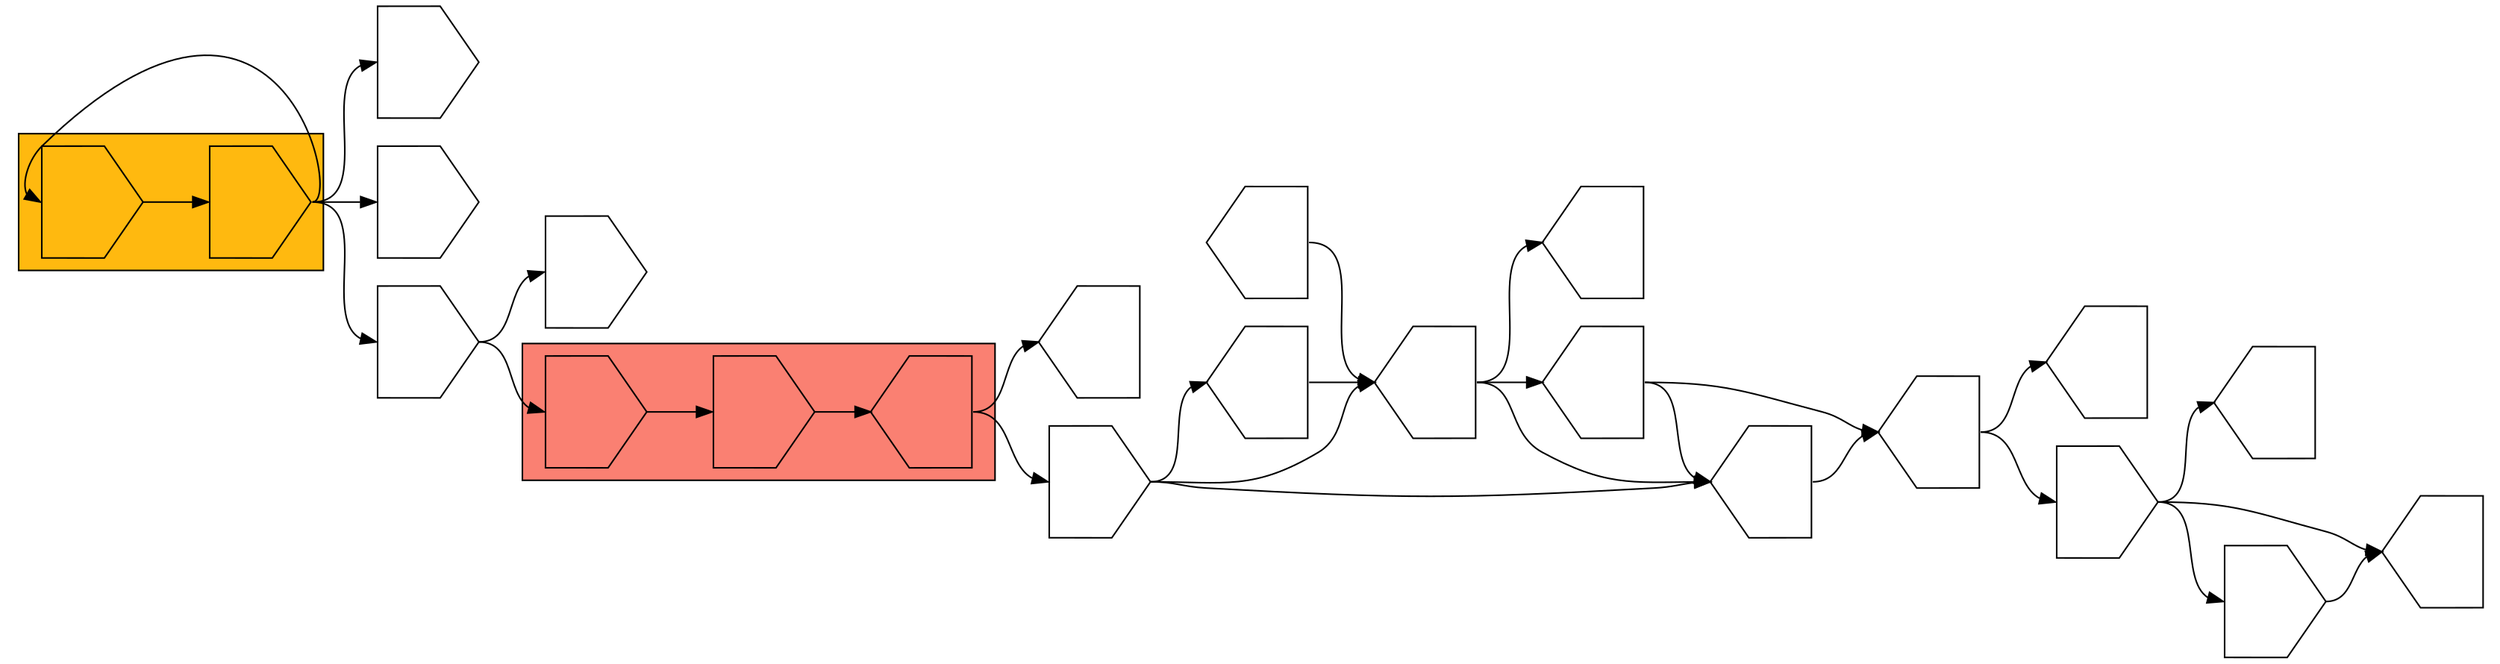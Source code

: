 digraph asm {
	rotate=90;
	edge [headport=n,tailport=s];
subgraph cluster_Y310_19074 {
	310 [label="",height=1,width=1,shape=invhouse];
	19074 [label="",height=1,width=1,shape=invhouse];
	style=filled;
	fillcolor=darkgoldenrod1;
}
subgraph cluster_C7828_10244_20658 {
	7828 [label="",height=1,width=1,shape=invhouse];
	10244 [label="",height=1,width=1,shape=invhouse];
	20658 [label="",height=1,width=1,shape=house];
	style=filled;
	fillcolor=salmon;
}
	5939 [label="",height=1,width=1,shape=invhouse];
	3912 [label="",height=1,width=1,shape=invhouse];
	8267 [label="",height=1,width=1,shape=house];
	10957 [label="",height=1,width=1,shape=house];
	8025 [label="",height=1,width=1,shape=invhouse];
	9963 [label="",height=1,width=1,shape=invhouse];
	18605 [label="",height=1,width=1,shape=house];
	9965 [label="",height=1,width=1,shape=house];
	10532 [label="",height=1,width=1,shape=house];
	6557 [label="",height=1,width=1,shape=house];
	10742 [label="",height=1,width=1,shape=house];
	8274 [label="",height=1,width=1,shape=house];
	7692 [label="",height=1,width=1,shape=house];
	14606 [label="",height=1,width=1,shape=house];
	13005 [label="",height=1,width=1,shape=house];
	9732 [label="",height=1,width=1,shape=invhouse];
	18652 [label="",height=1,width=1,shape=invhouse];
	18676 [label="",height=1,width=1,shape=invhouse];
	310 -> 19074
	19074 -> 310
	19074 -> 5939
	19074 -> 18652
	19074 -> 18676
	5939 -> 7828
	5939 -> 9732
	7828 -> 10244
	10244 -> 20658
	20658 -> 3912
	20658 -> 13005
	3912 -> 8267
	3912 -> 10742
	3912 -> 14606
	8267 -> 10957
	10957 -> 8025
	10957 -> 10532
	8025 -> 9963
	8025 -> 9965
	8025 -> 18605
	9963 -> 18605
	6557 -> 8267
	6557 -> 10957
	10742 -> 6557
	10742 -> 8267
	10742 -> 8274
	7692 -> 10742
	14606 -> 10742
}